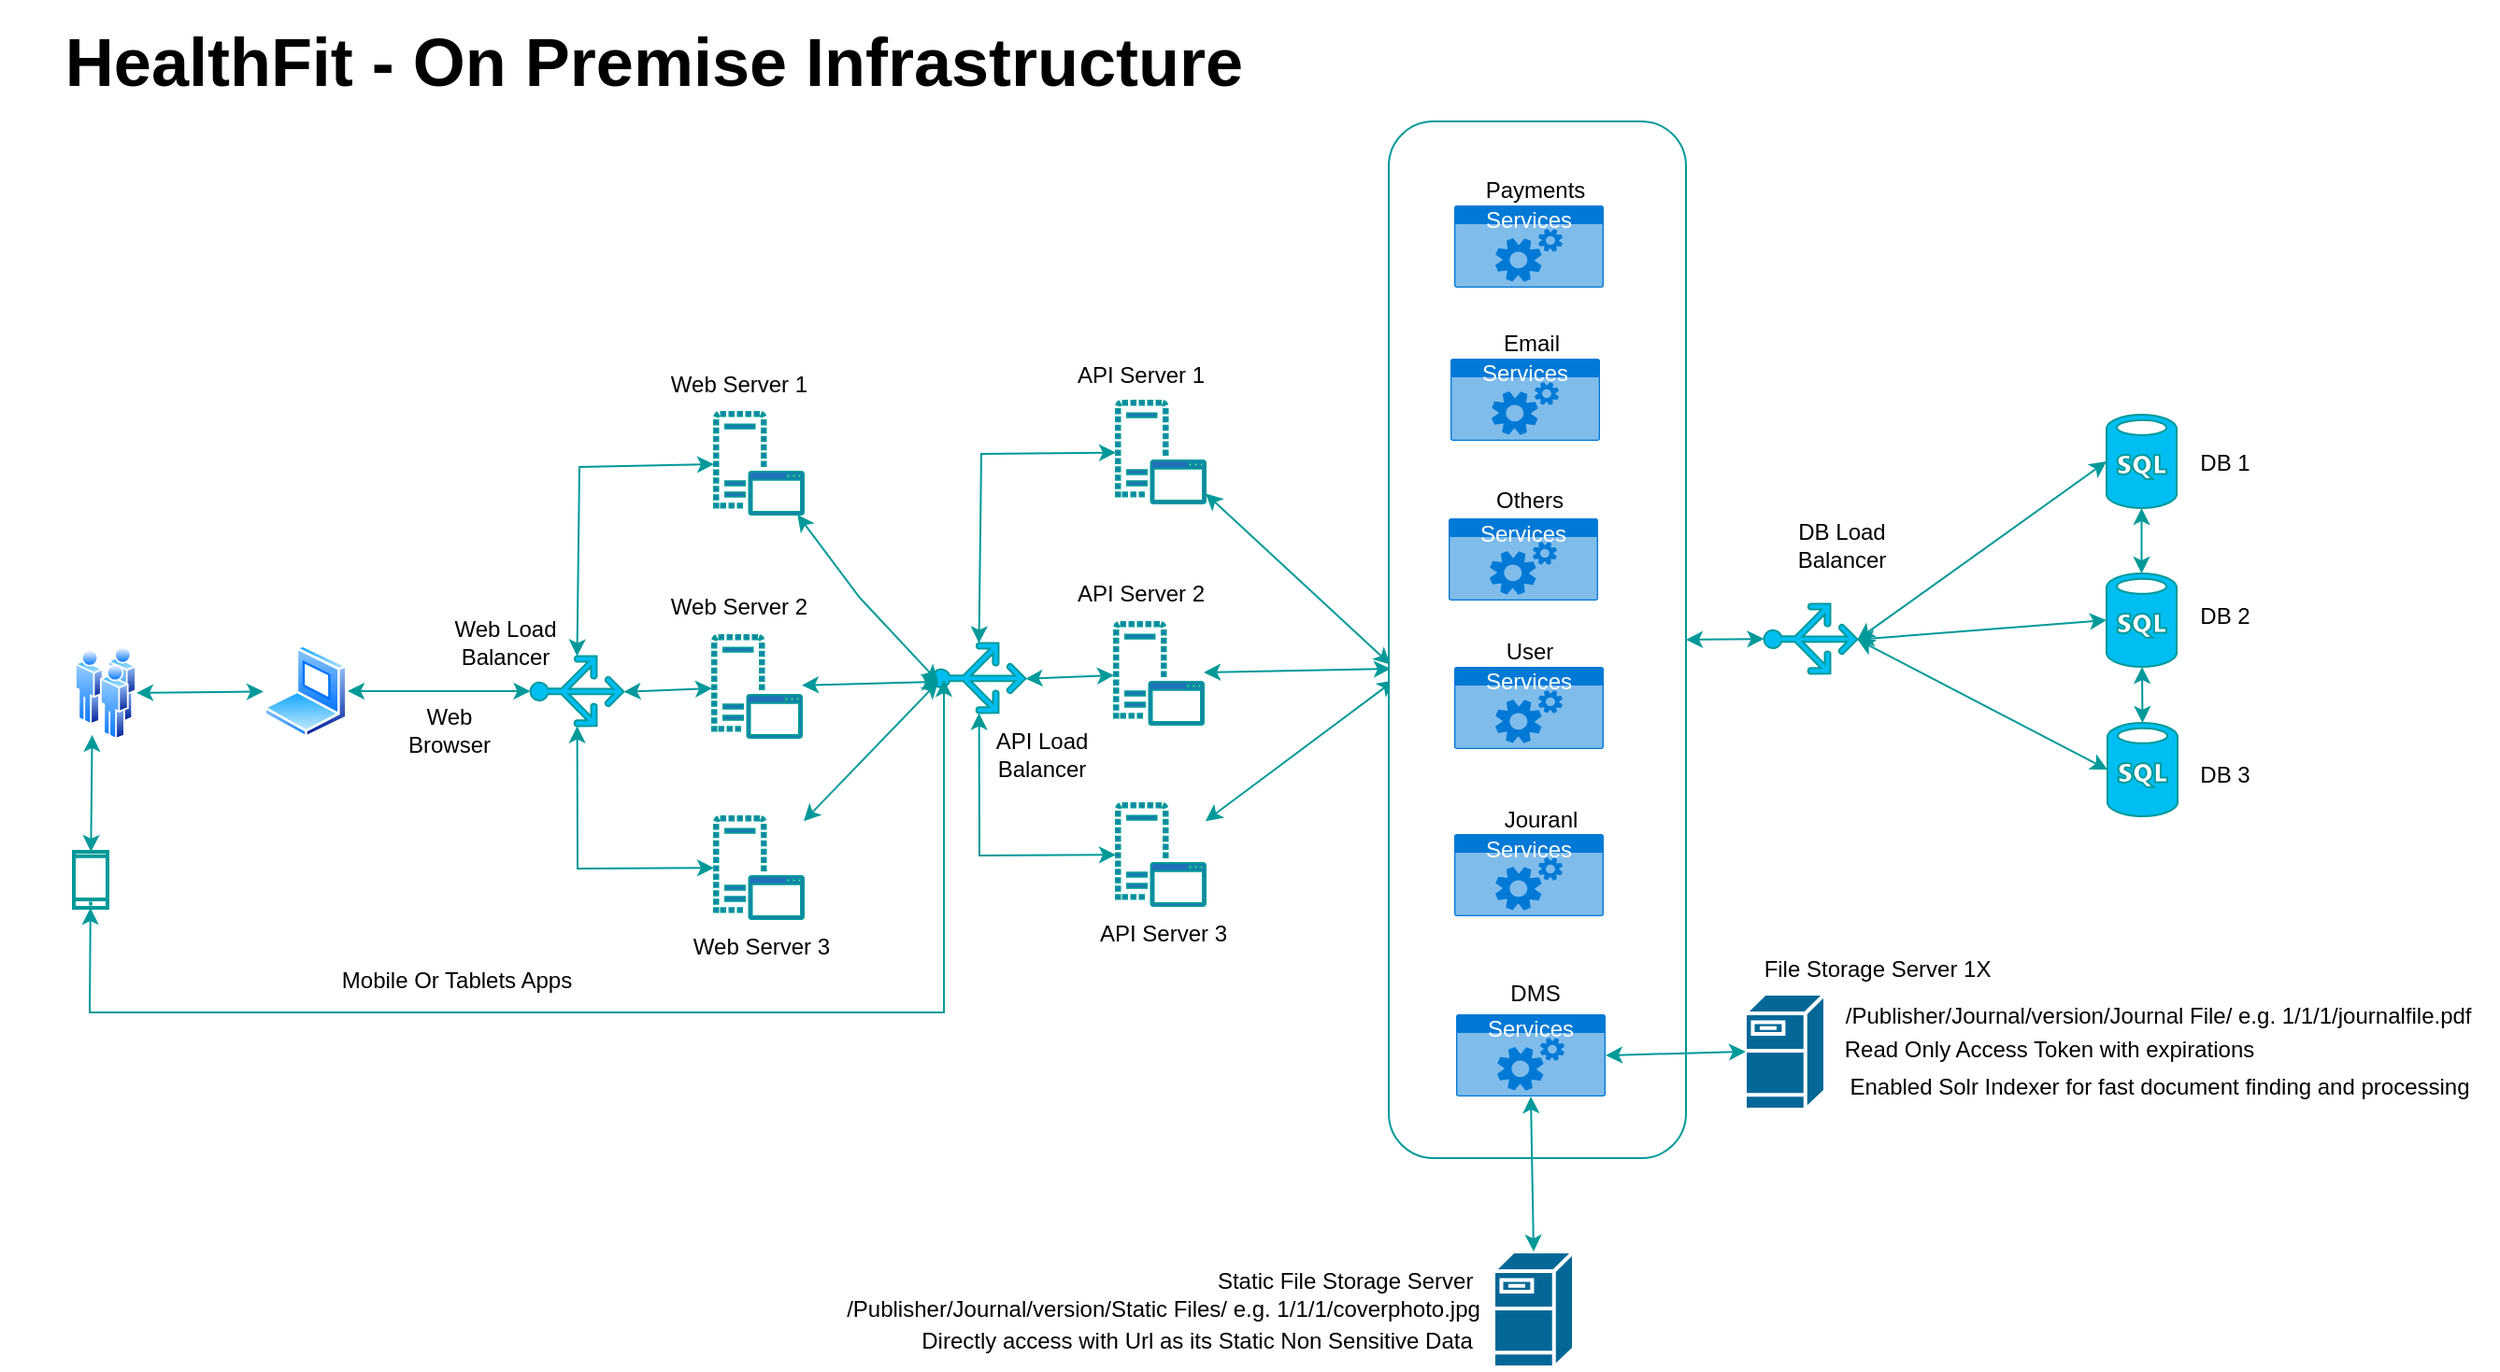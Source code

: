 <mxfile version="21.3.4" type="device">
  <diagram name="Page-1" id="9zt_uhlV35OjN0zecJz6">
    <mxGraphModel dx="3241" dy="2110" grid="1" gridSize="10" guides="1" tooltips="1" connect="1" arrows="1" fold="1" page="1" pageScale="1" pageWidth="850" pageHeight="1100" math="0" shadow="0">
      <root>
        <mxCell id="0" />
        <mxCell id="1" parent="0" />
        <mxCell id="bHNSuGKCr-GM2xsOopNB-10" value="" style="verticalLabelPosition=bottom;html=1;verticalAlign=top;align=center;strokeColor=#009999;fillColor=#00BEF2;shape=mxgraph.azure.sql_database;" parent="1" vertex="1">
          <mxGeometry x="1117" y="142" width="37.5" height="50" as="geometry" />
        </mxCell>
        <mxCell id="bHNSuGKCr-GM2xsOopNB-11" value="DB 1" style="text;html=1;align=center;verticalAlign=middle;resizable=0;points=[];autosize=1;strokeColor=#;fillColor=none;" parent="1" vertex="1">
          <mxGeometry x="1154.5" y="153" width="50" height="30" as="geometry" />
        </mxCell>
        <mxCell id="bHNSuGKCr-GM2xsOopNB-12" value="" style="verticalLabelPosition=bottom;html=1;verticalAlign=top;align=center;strokeColor=#009999;fillColor=#00BEF2;shape=mxgraph.azure.sql_database;" parent="1" vertex="1">
          <mxGeometry x="1117.5" y="307" width="37.5" height="50" as="geometry" />
        </mxCell>
        <mxCell id="bHNSuGKCr-GM2xsOopNB-13" value="DB 2" style="text;html=1;align=center;verticalAlign=middle;resizable=0;points=[];autosize=1;strokeColor=#;fillColor=none;" parent="1" vertex="1">
          <mxGeometry x="1155" y="235" width="50" height="30" as="geometry" />
        </mxCell>
        <mxCell id="bHNSuGKCr-GM2xsOopNB-14" value="" style="verticalLabelPosition=bottom;html=1;verticalAlign=top;align=center;strokeColor=#009999;fillColor=#00BEF2;shape=mxgraph.azure.sql_database;" parent="1" vertex="1">
          <mxGeometry x="1117" y="227" width="37.5" height="50" as="geometry" />
        </mxCell>
        <mxCell id="bHNSuGKCr-GM2xsOopNB-15" value="DB 3" style="text;html=1;align=center;verticalAlign=middle;resizable=0;points=[];autosize=1;strokeColor=#;fillColor=none;" parent="1" vertex="1">
          <mxGeometry x="1154.5" y="320" width="50" height="30" as="geometry" />
        </mxCell>
        <mxCell id="bHNSuGKCr-GM2xsOopNB-17" value="" style="endArrow=classic;startArrow=classic;html=1;rounded=0;entryX=0.5;entryY=1;entryDx=0;entryDy=0;entryPerimeter=0;exitX=0.5;exitY=0;exitDx=0;exitDy=0;exitPerimeter=0;strokeColor=#009999;" parent="1" source="bHNSuGKCr-GM2xsOopNB-14" target="bHNSuGKCr-GM2xsOopNB-10" edge="1">
          <mxGeometry width="50" height="50" relative="1" as="geometry">
            <mxPoint x="1027" y="240" as="sourcePoint" />
            <mxPoint x="1135.75" y="170" as="targetPoint" />
          </mxGeometry>
        </mxCell>
        <mxCell id="bHNSuGKCr-GM2xsOopNB-18" value="" style="endArrow=classic;startArrow=classic;html=1;rounded=0;exitX=0.5;exitY=0;exitDx=0;exitDy=0;exitPerimeter=0;strokeColor=#009999;" parent="1" source="bHNSuGKCr-GM2xsOopNB-12" target="bHNSuGKCr-GM2xsOopNB-14" edge="1">
          <mxGeometry width="50" height="50" relative="1" as="geometry">
            <mxPoint x="1087" y="340" as="sourcePoint" />
            <mxPoint x="1137" y="290" as="targetPoint" />
          </mxGeometry>
        </mxCell>
        <mxCell id="bHNSuGKCr-GM2xsOopNB-24" value="" style="sketch=0;pointerEvents=1;shadow=0;dashed=0;html=1;strokeColor=#009999;labelPosition=center;verticalLabelPosition=bottom;verticalAlign=top;outlineConnect=0;align=center;shape=mxgraph.office.servers.virtual_application_server;fillColor=#2072B8;" parent="1" vertex="1">
          <mxGeometry x="587" y="134.5" width="48" height="55" as="geometry" />
        </mxCell>
        <mxCell id="bHNSuGKCr-GM2xsOopNB-25" value="" style="sketch=0;pointerEvents=1;shadow=0;dashed=0;html=1;strokeColor=#009999;labelPosition=center;verticalLabelPosition=bottom;verticalAlign=top;outlineConnect=0;align=center;shape=mxgraph.office.servers.virtual_application_server;fillColor=#2072B8;" parent="1" vertex="1">
          <mxGeometry x="586" y="253" width="48" height="55" as="geometry" />
        </mxCell>
        <mxCell id="bHNSuGKCr-GM2xsOopNB-26" value="" style="sketch=0;pointerEvents=1;shadow=0;dashed=0;html=1;strokeColor=#009999;labelPosition=center;verticalLabelPosition=bottom;verticalAlign=top;outlineConnect=0;align=center;shape=mxgraph.office.servers.virtual_application_server;fillColor=#2072B8;" parent="1" vertex="1">
          <mxGeometry x="587" y="350" width="48" height="55" as="geometry" />
        </mxCell>
        <mxCell id="bHNSuGKCr-GM2xsOopNB-31" value="API Server 1" style="text;html=1;align=center;verticalAlign=middle;resizable=0;points=[];autosize=1;strokeColor=#;fillColor=none;" parent="1" vertex="1">
          <mxGeometry x="555" y="106" width="90" height="30" as="geometry" />
        </mxCell>
        <mxCell id="bHNSuGKCr-GM2xsOopNB-32" value="API Server 2" style="text;html=1;align=center;verticalAlign=middle;resizable=0;points=[];autosize=1;strokeColor=#;fillColor=none;" parent="1" vertex="1">
          <mxGeometry x="555" y="223" width="90" height="30" as="geometry" />
        </mxCell>
        <mxCell id="bHNSuGKCr-GM2xsOopNB-33" value="API Server 3&lt;br&gt;" style="text;html=1;align=center;verticalAlign=middle;resizable=0;points=[];autosize=1;strokeColor=#;fillColor=none;" parent="1" vertex="1">
          <mxGeometry x="567" y="405" width="90" height="30" as="geometry" />
        </mxCell>
        <mxCell id="bHNSuGKCr-GM2xsOopNB-34" value="" style="verticalLabelPosition=bottom;html=1;verticalAlign=top;align=center;strokeColor=#009999;fillColor=#00BEF2;shape=mxgraph.azure.load_balancer_generic;pointerEvents=1;rotation=-90;" parent="1" vertex="1">
          <mxGeometry x="495" y="258" width="37.5" height="50" as="geometry" />
        </mxCell>
        <mxCell id="bHNSuGKCr-GM2xsOopNB-37" value="" style="endArrow=classic;startArrow=classic;html=1;rounded=0;fillColor=#3399FF;strokeColor=#009999;exitX=1;exitY=0.5;exitDx=0;exitDy=0;exitPerimeter=0;" parent="1" source="bHNSuGKCr-GM2xsOopNB-34" target="bHNSuGKCr-GM2xsOopNB-24" edge="1">
          <mxGeometry width="50" height="50" relative="1" as="geometry">
            <mxPoint x="265" y="283" as="sourcePoint" />
            <mxPoint x="315" y="233" as="targetPoint" />
            <Array as="points">
              <mxPoint x="515" y="163" />
            </Array>
          </mxGeometry>
        </mxCell>
        <mxCell id="bHNSuGKCr-GM2xsOopNB-38" value="" style="endArrow=classic;startArrow=classic;html=1;rounded=0;fillColor=#3399FF;strokeColor=#009999;" parent="1" source="bHNSuGKCr-GM2xsOopNB-34" target="bHNSuGKCr-GM2xsOopNB-26" edge="1">
          <mxGeometry width="50" height="50" relative="1" as="geometry">
            <mxPoint x="415" y="478" as="sourcePoint" />
            <mxPoint x="578" y="375" as="targetPoint" />
            <Array as="points">
              <mxPoint x="514" y="378" />
            </Array>
          </mxGeometry>
        </mxCell>
        <mxCell id="bHNSuGKCr-GM2xsOopNB-39" value="" style="endArrow=classic;startArrow=classic;html=1;rounded=0;fillColor=#3399FF;strokeColor=#009999;exitX=0.49;exitY=1;exitDx=0;exitDy=0;exitPerimeter=0;" parent="1" source="bHNSuGKCr-GM2xsOopNB-34" target="bHNSuGKCr-GM2xsOopNB-25" edge="1">
          <mxGeometry width="50" height="50" relative="1" as="geometry">
            <mxPoint x="444" y="284" as="sourcePoint" />
            <mxPoint x="607" y="181" as="targetPoint" />
            <Array as="points" />
          </mxGeometry>
        </mxCell>
        <mxCell id="bHNSuGKCr-GM2xsOopNB-40" value="" style="verticalLabelPosition=bottom;html=1;verticalAlign=top;align=center;strokeColor=#009999;fillColor=#00BEF2;shape=mxgraph.azure.load_balancer_generic;pointerEvents=1;rotation=-90;" parent="1" vertex="1">
          <mxGeometry x="940" y="237" width="37.5" height="50" as="geometry" />
        </mxCell>
        <mxCell id="bHNSuGKCr-GM2xsOopNB-41" value="" style="endArrow=classic;startArrow=classic;html=1;rounded=0;fillColor=#3399FF;strokeColor=#009999;exitX=0.49;exitY=1;exitDx=0;exitDy=0;exitPerimeter=0;entryX=0;entryY=0.5;entryDx=0;entryDy=0;entryPerimeter=0;" parent="1" source="bHNSuGKCr-GM2xsOopNB-40" target="bHNSuGKCr-GM2xsOopNB-10" edge="1">
          <mxGeometry width="50" height="50" relative="1" as="geometry">
            <mxPoint x="1027.75" y="366.25" as="sourcePoint" />
            <mxPoint x="1191" y="278" as="targetPoint" />
            <Array as="points" />
          </mxGeometry>
        </mxCell>
        <mxCell id="bHNSuGKCr-GM2xsOopNB-42" value="" style="endArrow=classic;startArrow=classic;html=1;rounded=0;fillColor=#3399FF;strokeColor=#009999;entryX=0;entryY=0.5;entryDx=0;entryDy=0;entryPerimeter=0;exitX=0.49;exitY=1;exitDx=0;exitDy=0;exitPerimeter=0;" parent="1" source="bHNSuGKCr-GM2xsOopNB-40" target="bHNSuGKCr-GM2xsOopNB-12" edge="1">
          <mxGeometry width="50" height="50" relative="1" as="geometry">
            <mxPoint x="1027.793" y="403.75" as="sourcePoint" />
            <mxPoint x="1191" y="495" as="targetPoint" />
            <Array as="points" />
          </mxGeometry>
        </mxCell>
        <mxCell id="bHNSuGKCr-GM2xsOopNB-43" value="" style="endArrow=classic;startArrow=classic;html=1;rounded=0;fillColor=#3399FF;strokeColor=#009999;exitX=0.49;exitY=1;exitDx=0;exitDy=0;exitPerimeter=0;entryX=0;entryY=0.5;entryDx=0;entryDy=0;entryPerimeter=0;" parent="1" source="bHNSuGKCr-GM2xsOopNB-40" target="bHNSuGKCr-GM2xsOopNB-14" edge="1">
          <mxGeometry width="50" height="50" relative="1" as="geometry">
            <mxPoint x="1037.75" y="385.375" as="sourcePoint" />
            <mxPoint x="1153" y="386" as="targetPoint" />
            <Array as="points" />
          </mxGeometry>
        </mxCell>
        <mxCell id="bHNSuGKCr-GM2xsOopNB-52" value="" style="sketch=0;pointerEvents=1;shadow=0;dashed=0;html=1;strokeColor=#009999;labelPosition=center;verticalLabelPosition=bottom;verticalAlign=top;outlineConnect=0;align=center;shape=mxgraph.office.servers.virtual_application_server;fillColor=#2072B8;" parent="1" vertex="1">
          <mxGeometry x="372" y="140.5" width="48" height="55" as="geometry" />
        </mxCell>
        <mxCell id="bHNSuGKCr-GM2xsOopNB-53" value="" style="sketch=0;pointerEvents=1;shadow=0;dashed=0;html=1;strokeColor=#009999;labelPosition=center;verticalLabelPosition=bottom;verticalAlign=top;outlineConnect=0;align=center;shape=mxgraph.office.servers.virtual_application_server;fillColor=#2072B8;" parent="1" vertex="1">
          <mxGeometry x="371" y="260" width="48" height="55" as="geometry" />
        </mxCell>
        <mxCell id="bHNSuGKCr-GM2xsOopNB-54" value="" style="sketch=0;pointerEvents=1;shadow=0;dashed=0;html=1;strokeColor=#009999;labelPosition=center;verticalLabelPosition=bottom;verticalAlign=top;outlineConnect=0;align=center;shape=mxgraph.office.servers.virtual_application_server;fillColor=#2072B8;" parent="1" vertex="1">
          <mxGeometry x="372" y="357" width="48" height="55" as="geometry" />
        </mxCell>
        <mxCell id="bHNSuGKCr-GM2xsOopNB-55" value="Web Server 1" style="text;html=1;align=center;verticalAlign=middle;resizable=0;points=[];autosize=1;strokeColor=#;fillColor=none;" parent="1" vertex="1">
          <mxGeometry x="335" y="110.5" width="100" height="30" as="geometry" />
        </mxCell>
        <mxCell id="bHNSuGKCr-GM2xsOopNB-56" value="Web Server 2" style="text;html=1;align=center;verticalAlign=middle;resizable=0;points=[];autosize=1;strokeColor=#;fillColor=none;" parent="1" vertex="1">
          <mxGeometry x="335" y="230" width="100" height="30" as="geometry" />
        </mxCell>
        <mxCell id="bHNSuGKCr-GM2xsOopNB-57" value="Web Server 3" style="text;html=1;align=center;verticalAlign=middle;resizable=0;points=[];autosize=1;strokeColor=#;fillColor=none;" parent="1" vertex="1">
          <mxGeometry x="347" y="412" width="100" height="30" as="geometry" />
        </mxCell>
        <mxCell id="bHNSuGKCr-GM2xsOopNB-58" value="" style="verticalLabelPosition=bottom;html=1;verticalAlign=top;align=center;strokeColor=#009999;fillColor=#00BEF2;shape=mxgraph.azure.load_balancer_generic;pointerEvents=1;rotation=-90;" parent="1" vertex="1">
          <mxGeometry x="280" y="265" width="37.5" height="50" as="geometry" />
        </mxCell>
        <mxCell id="bHNSuGKCr-GM2xsOopNB-59" value="" style="endArrow=classic;startArrow=classic;html=1;rounded=0;fillColor=#3399FF;strokeColor=#009999;exitX=1;exitY=0.5;exitDx=0;exitDy=0;exitPerimeter=0;" parent="1" source="bHNSuGKCr-GM2xsOopNB-58" target="bHNSuGKCr-GM2xsOopNB-52" edge="1">
          <mxGeometry width="50" height="50" relative="1" as="geometry">
            <mxPoint x="50" y="290" as="sourcePoint" />
            <mxPoint x="100" y="240" as="targetPoint" />
            <Array as="points">
              <mxPoint x="300" y="170" />
            </Array>
          </mxGeometry>
        </mxCell>
        <mxCell id="bHNSuGKCr-GM2xsOopNB-60" value="" style="endArrow=classic;startArrow=classic;html=1;rounded=0;fillColor=#3399FF;strokeColor=#009999;" parent="1" source="bHNSuGKCr-GM2xsOopNB-58" target="bHNSuGKCr-GM2xsOopNB-54" edge="1">
          <mxGeometry width="50" height="50" relative="1" as="geometry">
            <mxPoint x="200" y="485" as="sourcePoint" />
            <mxPoint x="363" y="382" as="targetPoint" />
            <Array as="points">
              <mxPoint x="299" y="385" />
            </Array>
          </mxGeometry>
        </mxCell>
        <mxCell id="bHNSuGKCr-GM2xsOopNB-61" value="" style="endArrow=classic;startArrow=classic;html=1;rounded=0;fillColor=#3399FF;strokeColor=#009999;exitX=0.49;exitY=1;exitDx=0;exitDy=0;exitPerimeter=0;" parent="1" source="bHNSuGKCr-GM2xsOopNB-58" target="bHNSuGKCr-GM2xsOopNB-53" edge="1">
          <mxGeometry width="50" height="50" relative="1" as="geometry">
            <mxPoint x="229" y="291" as="sourcePoint" />
            <mxPoint x="392" y="188" as="targetPoint" />
            <Array as="points" />
          </mxGeometry>
        </mxCell>
        <mxCell id="bHNSuGKCr-GM2xsOopNB-62" value="" style="endArrow=classic;startArrow=classic;html=1;rounded=0;fillColor=#3399FF;strokeColor=#009999;entryX=0.5;entryY=0;entryDx=0;entryDy=0;entryPerimeter=0;" parent="1" source="bHNSuGKCr-GM2xsOopNB-52" edge="1">
          <mxGeometry width="50" height="50" relative="1" as="geometry">
            <mxPoint x="309" y="281" as="sourcePoint" />
            <mxPoint x="492" y="285" as="targetPoint" />
            <Array as="points">
              <mxPoint x="450" y="240" />
            </Array>
          </mxGeometry>
        </mxCell>
        <mxCell id="bHNSuGKCr-GM2xsOopNB-63" value="" style="endArrow=classic;startArrow=classic;html=1;rounded=0;fillColor=#3399FF;strokeColor=#009999;entryX=0.5;entryY=0;entryDx=0;entryDy=0;entryPerimeter=0;" parent="1" source="bHNSuGKCr-GM2xsOopNB-53" edge="1">
          <mxGeometry width="50" height="50" relative="1" as="geometry">
            <mxPoint x="80" y="185" as="sourcePoint" />
            <mxPoint x="492" y="285" as="targetPoint" />
            <Array as="points" />
          </mxGeometry>
        </mxCell>
        <mxCell id="bHNSuGKCr-GM2xsOopNB-64" value="" style="endArrow=classic;startArrow=classic;html=1;rounded=0;fillColor=#3399FF;strokeColor=#009999;entryX=0.5;entryY=0;entryDx=0;entryDy=0;entryPerimeter=0;" parent="1" source="bHNSuGKCr-GM2xsOopNB-54" edge="1">
          <mxGeometry width="50" height="50" relative="1" as="geometry">
            <mxPoint x="430" y="380" as="sourcePoint" />
            <mxPoint x="492" y="285" as="targetPoint" />
            <Array as="points" />
          </mxGeometry>
        </mxCell>
        <mxCell id="bHNSuGKCr-GM2xsOopNB-83" value="" style="image;aspect=fixed;perimeter=ellipsePerimeter;html=1;align=center;shadow=0;dashed=0;spacingTop=3;image=img/lib/active_directory/users.svg;strokeColor=#009999;" parent="1" vertex="1">
          <mxGeometry x="30" y="266" width="33" height="50" as="geometry" />
        </mxCell>
        <mxCell id="bHNSuGKCr-GM2xsOopNB-84" value="" style="endArrow=classic;startArrow=classic;html=1;rounded=0;fillColor=#3399FF;strokeColor=#009999;" parent="1" source="bHNSuGKCr-GM2xsOopNB-83" target="bHNSuGKCr-GM2xsOopNB-5" edge="1">
          <mxGeometry width="50" height="50" relative="1" as="geometry">
            <mxPoint x="83" y="294" as="sourcePoint" />
            <mxPoint x="126.0" y="290.287" as="targetPoint" />
            <Array as="points" />
          </mxGeometry>
        </mxCell>
        <mxCell id="bHNSuGKCr-GM2xsOopNB-87" value="" style="endArrow=classic;startArrow=classic;html=1;rounded=0;fillColor=#3399FF;strokeColor=#009999;entryX=0.5;entryY=0;entryDx=0;entryDy=0;entryPerimeter=0;" parent="1" source="bHNSuGKCr-GM2xsOopNB-5" target="bHNSuGKCr-GM2xsOopNB-58" edge="1">
          <mxGeometry width="50" height="50" relative="1" as="geometry">
            <mxPoint x="190" y="290" as="sourcePoint" />
            <mxPoint x="230" y="304" as="targetPoint" />
            <Array as="points" />
          </mxGeometry>
        </mxCell>
        <mxCell id="bHNSuGKCr-GM2xsOopNB-89" value="Web &lt;br&gt;Browser" style="text;html=1;align=center;verticalAlign=middle;resizable=0;points=[];autosize=1;strokeColor=#;fillColor=none;" parent="1" vertex="1">
          <mxGeometry x="195" y="291" width="70" height="40" as="geometry" />
        </mxCell>
        <mxCell id="bHNSuGKCr-GM2xsOopNB-90" value="Mobile Or Tablets Apps" style="text;html=1;align=center;verticalAlign=middle;resizable=0;points=[];autosize=1;strokeColor=#;fillColor=none;" parent="1" vertex="1">
          <mxGeometry x="158.5" y="430" width="150" height="30" as="geometry" />
        </mxCell>
        <mxCell id="bHNSuGKCr-GM2xsOopNB-91" value="" style="endArrow=classic;startArrow=classic;html=1;rounded=0;fillColor=#3399FF;strokeColor=#009999;" parent="1" source="bHNSuGKCr-GM2xsOopNB-4" edge="1">
          <mxGeometry width="50" height="50" relative="1" as="geometry">
            <mxPoint x="158" y="415" as="sourcePoint" />
            <mxPoint x="495" y="284" as="targetPoint" />
            <Array as="points">
              <mxPoint x="38" y="462" />
              <mxPoint x="158" y="462" />
              <mxPoint x="375" y="462" />
              <mxPoint x="495" y="462" />
            </Array>
          </mxGeometry>
        </mxCell>
        <mxCell id="bHNSuGKCr-GM2xsOopNB-121" value="DB Load &lt;br&gt;Balancer" style="text;html=1;align=center;verticalAlign=middle;resizable=0;points=[];autosize=1;strokeColor=#;fillColor=none;" parent="1" vertex="1">
          <mxGeometry x="940" y="192" width="70" height="40" as="geometry" />
        </mxCell>
        <mxCell id="bHNSuGKCr-GM2xsOopNB-122" value="API Load &lt;br&gt;Balancer" style="text;html=1;align=center;verticalAlign=middle;resizable=0;points=[];autosize=1;strokeColor=#;fillColor=none;" parent="1" vertex="1">
          <mxGeometry x="512" y="304" width="70" height="40" as="geometry" />
        </mxCell>
        <mxCell id="bHNSuGKCr-GM2xsOopNB-123" value="Web Load &lt;br&gt;Balancer" style="text;html=1;align=center;verticalAlign=middle;resizable=0;points=[];autosize=1;strokeColor=#;fillColor=none;" parent="1" vertex="1">
          <mxGeometry x="220" y="244" width="80" height="40" as="geometry" />
        </mxCell>
        <mxCell id="bHNSuGKCr-GM2xsOopNB-4" value="" style="html=1;verticalLabelPosition=bottom;align=center;labelBackgroundColor=#ffffff;verticalAlign=top;strokeWidth=2;strokeColor=#009999;shadow=0;dashed=0;shape=mxgraph.ios7.icons.smartphone;" parent="1" vertex="1">
          <mxGeometry x="29.5" y="376" width="18" height="30" as="geometry" />
        </mxCell>
        <mxCell id="bHNSuGKCr-GM2xsOopNB-5" value="" style="image;aspect=fixed;perimeter=ellipsePerimeter;html=1;align=center;shadow=0;dashed=0;spacingTop=3;image=img/lib/active_directory/laptop_client.svg;strokeColor=#009999;" parent="1" vertex="1">
          <mxGeometry x="131" y="265" width="45" height="50" as="geometry" />
        </mxCell>
        <mxCell id="bHNSuGKCr-GM2xsOopNB-209" value="" style="endArrow=classic;startArrow=classic;html=1;rounded=0;fillColor=#3399FF;strokeColor=#009999;exitX=0.25;exitY=1;exitDx=0;exitDy=0;" parent="1" source="bHNSuGKCr-GM2xsOopNB-83" target="bHNSuGKCr-GM2xsOopNB-4" edge="1">
          <mxGeometry width="50" height="50" relative="1" as="geometry">
            <mxPoint x="70" y="346" as="sourcePoint" />
            <mxPoint x="138" y="345" as="targetPoint" />
            <Array as="points" />
          </mxGeometry>
        </mxCell>
        <mxCell id="bHNSuGKCr-GM2xsOopNB-222" value="&lt;font style=&quot;font-size: 36px;&quot;&gt;HealthFit - On Premise Infrastructure&lt;/font&gt;" style="text;html=1;strokeColor=none;fillColor=none;align=center;verticalAlign=middle;whiteSpace=wrap;rounded=0;fontStyle=1" parent="1" vertex="1">
          <mxGeometry x="-10" y="-80" width="700.37" height="65" as="geometry" />
        </mxCell>
        <mxCell id="H5C0eg-R2kAyeyn0-KI7-10" value="" style="endArrow=classic;startArrow=classic;html=1;rounded=0;fillColor=#3399FF;strokeColor=#009999;exitX=0.006;exitY=0.524;exitDx=0;exitDy=0;exitPerimeter=0;" parent="1" source="lGJtUz93SkCy1eqDTOxt-8" target="bHNSuGKCr-GM2xsOopNB-24" edge="1">
          <mxGeometry width="50" height="50" relative="1" as="geometry">
            <mxPoint x="682.25" y="279" as="sourcePoint" />
            <mxPoint x="542" y="335" as="targetPoint" />
            <Array as="points" />
          </mxGeometry>
        </mxCell>
        <mxCell id="H5C0eg-R2kAyeyn0-KI7-11" value="" style="endArrow=classic;startArrow=classic;html=1;rounded=0;fillColor=#3399FF;strokeColor=#009999;exitX=0.006;exitY=0.528;exitDx=0;exitDy=0;exitPerimeter=0;" parent="1" source="lGJtUz93SkCy1eqDTOxt-8" target="bHNSuGKCr-GM2xsOopNB-25" edge="1">
          <mxGeometry width="50" height="50" relative="1" as="geometry">
            <mxPoint x="682.25" y="279" as="sourcePoint" />
            <mxPoint x="552" y="345" as="targetPoint" />
            <Array as="points" />
          </mxGeometry>
        </mxCell>
        <mxCell id="H5C0eg-R2kAyeyn0-KI7-12" value="" style="endArrow=classic;startArrow=classic;html=1;rounded=0;fillColor=#3399FF;strokeColor=#009999;exitX=0.019;exitY=0.539;exitDx=0;exitDy=0;exitPerimeter=0;" parent="1" source="lGJtUz93SkCy1eqDTOxt-8" target="bHNSuGKCr-GM2xsOopNB-26" edge="1">
          <mxGeometry width="50" height="50" relative="1" as="geometry">
            <mxPoint x="682.25" y="279" as="sourcePoint" />
            <mxPoint x="644" y="290" as="targetPoint" />
            <Array as="points" />
          </mxGeometry>
        </mxCell>
        <mxCell id="lGJtUz93SkCy1eqDTOxt-9" value="" style="group" vertex="1" connectable="0" parent="1">
          <mxGeometry x="432" y="590" width="400" height="63" as="geometry" />
        </mxCell>
        <mxCell id="bHNSuGKCr-GM2xsOopNB-211" value="/Publisher/Journal/version/Static Files/ e.g. 1/1/1/coverphoto.jpg" style="text;html=1;align=center;verticalAlign=middle;resizable=0;points=[];autosize=1;strokeColor=#;fillColor=none;" parent="lGJtUz93SkCy1eqDTOxt-9" vertex="1">
          <mxGeometry y="16" width="360" height="30" as="geometry" />
        </mxCell>
        <mxCell id="bHNSuGKCr-GM2xsOopNB-212" value="Directly access with Url as its Static Non Sensitive Data" style="text;html=1;align=center;verticalAlign=middle;resizable=0;points=[];autosize=1;strokeColor=#;fillColor=none;" parent="lGJtUz93SkCy1eqDTOxt-9" vertex="1">
          <mxGeometry x="37.5" y="33" width="320" height="30" as="geometry" />
        </mxCell>
        <mxCell id="bHNSuGKCr-GM2xsOopNB-213" value="" style="shape=mxgraph.cisco.servers.fileserver;html=1;pointerEvents=1;dashed=0;fillColor=#036897;strokeColor=#ffffff;strokeWidth=2;verticalLabelPosition=bottom;verticalAlign=top;align=center;outlineConnect=0;" parent="lGJtUz93SkCy1eqDTOxt-9" vertex="1">
          <mxGeometry x="357" width="43" height="62" as="geometry" />
        </mxCell>
        <mxCell id="lGJtUz93SkCy1eqDTOxt-1" value="Static File Storage Server&amp;nbsp;" style="text;html=1;align=center;verticalAlign=middle;resizable=0;points=[];autosize=1;strokeColor=#;fillColor=none;" vertex="1" parent="lGJtUz93SkCy1eqDTOxt-9">
          <mxGeometry x="198.5" y="1" width="160" height="30" as="geometry" />
        </mxCell>
        <mxCell id="lGJtUz93SkCy1eqDTOxt-14" value="" style="group" vertex="1" connectable="0" parent="1">
          <mxGeometry x="733" y="-15" width="159" height="555" as="geometry" />
        </mxCell>
        <mxCell id="lGJtUz93SkCy1eqDTOxt-8" value="" style="rounded=1;whiteSpace=wrap;html=1;strokeColor=#009999;" vertex="1" parent="lGJtUz93SkCy1eqDTOxt-14">
          <mxGeometry width="159" height="555" as="geometry" />
        </mxCell>
        <mxCell id="H5C0eg-R2kAyeyn0-KI7-2" value="Services" style="html=1;whiteSpace=wrap;strokeColor=none;fillColor=#0079D6;labelPosition=center;verticalLabelPosition=middle;verticalAlign=top;align=center;fontSize=12;outlineConnect=0;spacingTop=-6;fontColor=#FFFFFF;sketch=0;shape=mxgraph.sitemap.services;" parent="lGJtUz93SkCy1eqDTOxt-14" vertex="1">
          <mxGeometry x="35" y="292" width="80" height="44" as="geometry" />
        </mxCell>
        <mxCell id="H5C0eg-R2kAyeyn0-KI7-3" value="Services" style="html=1;whiteSpace=wrap;strokeColor=none;fillColor=#0079D6;labelPosition=center;verticalLabelPosition=middle;verticalAlign=top;align=center;fontSize=12;outlineConnect=0;spacingTop=-6;fontColor=#FFFFFF;sketch=0;shape=mxgraph.sitemap.services;" parent="lGJtUz93SkCy1eqDTOxt-14" vertex="1">
          <mxGeometry x="35" y="381.5" width="80" height="44" as="geometry" />
        </mxCell>
        <mxCell id="H5C0eg-R2kAyeyn0-KI7-5" value="Services" style="html=1;whiteSpace=wrap;strokeColor=none;fillColor=#0079D6;labelPosition=center;verticalLabelPosition=middle;verticalAlign=top;align=center;fontSize=12;outlineConnect=0;spacingTop=-6;fontColor=#FFFFFF;sketch=0;shape=mxgraph.sitemap.services;" parent="lGJtUz93SkCy1eqDTOxt-14" vertex="1">
          <mxGeometry x="36" y="478" width="80" height="44" as="geometry" />
        </mxCell>
        <mxCell id="H5C0eg-R2kAyeyn0-KI7-22" value="User" style="text;html=1;align=center;verticalAlign=middle;resizable=0;points=[];autosize=1;strokeColor=#;fillColor=none;" parent="lGJtUz93SkCy1eqDTOxt-14" vertex="1">
          <mxGeometry x="50" y="269" width="50" height="30" as="geometry" />
        </mxCell>
        <mxCell id="H5C0eg-R2kAyeyn0-KI7-23" value="Jouranl" style="text;html=1;align=center;verticalAlign=middle;resizable=0;points=[];autosize=1;strokeColor=#;fillColor=none;" parent="lGJtUz93SkCy1eqDTOxt-14" vertex="1">
          <mxGeometry x="51" y="358.5" width="60" height="30" as="geometry" />
        </mxCell>
        <mxCell id="H5C0eg-R2kAyeyn0-KI7-24" value="DMS" style="text;html=1;align=center;verticalAlign=middle;resizable=0;points=[];autosize=1;strokeColor=#;fillColor=none;" parent="lGJtUz93SkCy1eqDTOxt-14" vertex="1">
          <mxGeometry x="53" y="452" width="50" height="30" as="geometry" />
        </mxCell>
        <mxCell id="lGJtUz93SkCy1eqDTOxt-2" value="Services" style="html=1;whiteSpace=wrap;strokeColor=none;fillColor=#0079D6;labelPosition=center;verticalLabelPosition=middle;verticalAlign=top;align=center;fontSize=12;outlineConnect=0;spacingTop=-6;fontColor=#FFFFFF;sketch=0;shape=mxgraph.sitemap.services;" vertex="1" parent="lGJtUz93SkCy1eqDTOxt-14">
          <mxGeometry x="32" y="212.5" width="80" height="44" as="geometry" />
        </mxCell>
        <mxCell id="lGJtUz93SkCy1eqDTOxt-3" value="Others" style="text;html=1;align=center;verticalAlign=middle;resizable=0;points=[];autosize=1;strokeColor=#;fillColor=none;" vertex="1" parent="lGJtUz93SkCy1eqDTOxt-14">
          <mxGeometry x="45" y="187.5" width="60" height="30" as="geometry" />
        </mxCell>
        <mxCell id="lGJtUz93SkCy1eqDTOxt-4" value="Services" style="html=1;whiteSpace=wrap;strokeColor=none;fillColor=#0079D6;labelPosition=center;verticalLabelPosition=middle;verticalAlign=top;align=center;fontSize=12;outlineConnect=0;spacingTop=-6;fontColor=#FFFFFF;sketch=0;shape=mxgraph.sitemap.services;" vertex="1" parent="lGJtUz93SkCy1eqDTOxt-14">
          <mxGeometry x="33" y="127" width="80" height="44" as="geometry" />
        </mxCell>
        <mxCell id="lGJtUz93SkCy1eqDTOxt-5" value="Email" style="text;html=1;align=center;verticalAlign=middle;resizable=0;points=[];autosize=1;strokeColor=#;fillColor=none;" vertex="1" parent="lGJtUz93SkCy1eqDTOxt-14">
          <mxGeometry x="51" y="104" width="50" height="30" as="geometry" />
        </mxCell>
        <mxCell id="lGJtUz93SkCy1eqDTOxt-6" value="Services" style="html=1;whiteSpace=wrap;strokeColor=none;fillColor=#0079D6;labelPosition=center;verticalLabelPosition=middle;verticalAlign=top;align=center;fontSize=12;outlineConnect=0;spacingTop=-6;fontColor=#FFFFFF;sketch=0;shape=mxgraph.sitemap.services;" vertex="1" parent="lGJtUz93SkCy1eqDTOxt-14">
          <mxGeometry x="35" y="45" width="80" height="44" as="geometry" />
        </mxCell>
        <mxCell id="lGJtUz93SkCy1eqDTOxt-7" value="Payments" style="text;html=1;align=center;verticalAlign=middle;resizable=0;points=[];autosize=1;strokeColor=#;fillColor=none;" vertex="1" parent="lGJtUz93SkCy1eqDTOxt-14">
          <mxGeometry x="38" y="22" width="80" height="30" as="geometry" />
        </mxCell>
        <mxCell id="lGJtUz93SkCy1eqDTOxt-13" value="" style="group" vertex="1" connectable="0" parent="1">
          <mxGeometry x="923.5" y="424" width="402.5" height="93" as="geometry" />
        </mxCell>
        <mxCell id="bHNSuGKCr-GM2xsOopNB-168" value="File Storage Server 1X" style="text;html=1;align=center;verticalAlign=middle;resizable=0;points=[];autosize=1;strokeColor=#;fillColor=none;" parent="lGJtUz93SkCy1eqDTOxt-13" vertex="1">
          <mxGeometry width="140" height="30" as="geometry" />
        </mxCell>
        <mxCell id="lGJtUz93SkCy1eqDTOxt-12" value="" style="group" vertex="1" connectable="0" parent="lGJtUz93SkCy1eqDTOxt-13">
          <mxGeometry y="25" width="402.5" height="68" as="geometry" />
        </mxCell>
        <mxCell id="bHNSuGKCr-GM2xsOopNB-102" value="/Publisher/Journal/version/Journal File/ e.g. 1/1/1/journalfile.pdf&amp;nbsp;" style="text;html=1;align=center;verticalAlign=middle;resizable=0;points=[];autosize=1;strokeColor=#;fillColor=none;" parent="lGJtUz93SkCy1eqDTOxt-12" vertex="1">
          <mxGeometry x="42.5" width="360" height="30" as="geometry" />
        </mxCell>
        <mxCell id="bHNSuGKCr-GM2xsOopNB-115" value="Read Only Access Token with expirations" style="text;html=1;align=center;verticalAlign=middle;resizable=0;points=[];autosize=1;strokeColor=#;fillColor=none;" parent="lGJtUz93SkCy1eqDTOxt-12" vertex="1">
          <mxGeometry x="42.5" y="18" width="240" height="30" as="geometry" />
        </mxCell>
        <mxCell id="bHNSuGKCr-GM2xsOopNB-120" value="Enabled Solr Indexer for fast document finding and processing" style="text;html=1;align=center;verticalAlign=middle;resizable=0;points=[];autosize=1;strokeColor=#;fillColor=none;" parent="lGJtUz93SkCy1eqDTOxt-12" vertex="1">
          <mxGeometry x="41" y="38" width="360" height="30" as="geometry" />
        </mxCell>
        <mxCell id="bHNSuGKCr-GM2xsOopNB-167" value="" style="shape=mxgraph.cisco.servers.fileserver;html=1;pointerEvents=1;dashed=0;fillColor=#036897;strokeColor=#ffffff;strokeWidth=2;verticalLabelPosition=bottom;verticalAlign=top;align=center;outlineConnect=0;" parent="lGJtUz93SkCy1eqDTOxt-12" vertex="1">
          <mxGeometry y="3" width="43" height="62" as="geometry" />
        </mxCell>
        <mxCell id="lGJtUz93SkCy1eqDTOxt-10" value="" style="endArrow=classic;startArrow=classic;html=1;rounded=0;fillColor=#3399FF;strokeColor=#009999;exitX=0.5;exitY=1;exitDx=0;exitDy=0;exitPerimeter=0;entryX=0.5;entryY=0;entryDx=0;entryDy=0;entryPerimeter=0;" edge="1" parent="1" source="H5C0eg-R2kAyeyn0-KI7-5" target="bHNSuGKCr-GM2xsOopNB-213">
          <mxGeometry width="50" height="50" relative="1" as="geometry">
            <mxPoint x="540" y="456" as="sourcePoint" />
            <mxPoint x="613" y="532" as="targetPoint" />
            <Array as="points" />
          </mxGeometry>
        </mxCell>
        <mxCell id="lGJtUz93SkCy1eqDTOxt-15" value="" style="endArrow=classic;startArrow=classic;html=1;rounded=0;fillColor=#3399FF;strokeColor=#009999;entryX=0;entryY=0.5;entryDx=0;entryDy=0;entryPerimeter=0;exitX=1;exitY=0.5;exitDx=0;exitDy=0;exitPerimeter=0;" edge="1" parent="1" source="H5C0eg-R2kAyeyn0-KI7-5">
          <mxGeometry width="50" height="50" relative="1" as="geometry">
            <mxPoint x="980" y="600" as="sourcePoint" />
            <mxPoint x="924" y="483" as="targetPoint" />
            <Array as="points" />
          </mxGeometry>
        </mxCell>
        <mxCell id="lGJtUz93SkCy1eqDTOxt-16" value="" style="endArrow=classic;startArrow=classic;html=1;rounded=0;fillColor=#3399FF;strokeColor=#009999;entryX=1;entryY=0.5;entryDx=0;entryDy=0;exitX=0.5;exitY=0;exitDx=0;exitDy=0;exitPerimeter=0;" edge="1" parent="1" source="bHNSuGKCr-GM2xsOopNB-40" target="lGJtUz93SkCy1eqDTOxt-8">
          <mxGeometry width="50" height="50" relative="1" as="geometry">
            <mxPoint x="990" y="610" as="sourcePoint" />
            <mxPoint x="934" y="493" as="targetPoint" />
            <Array as="points" />
          </mxGeometry>
        </mxCell>
      </root>
    </mxGraphModel>
  </diagram>
</mxfile>
